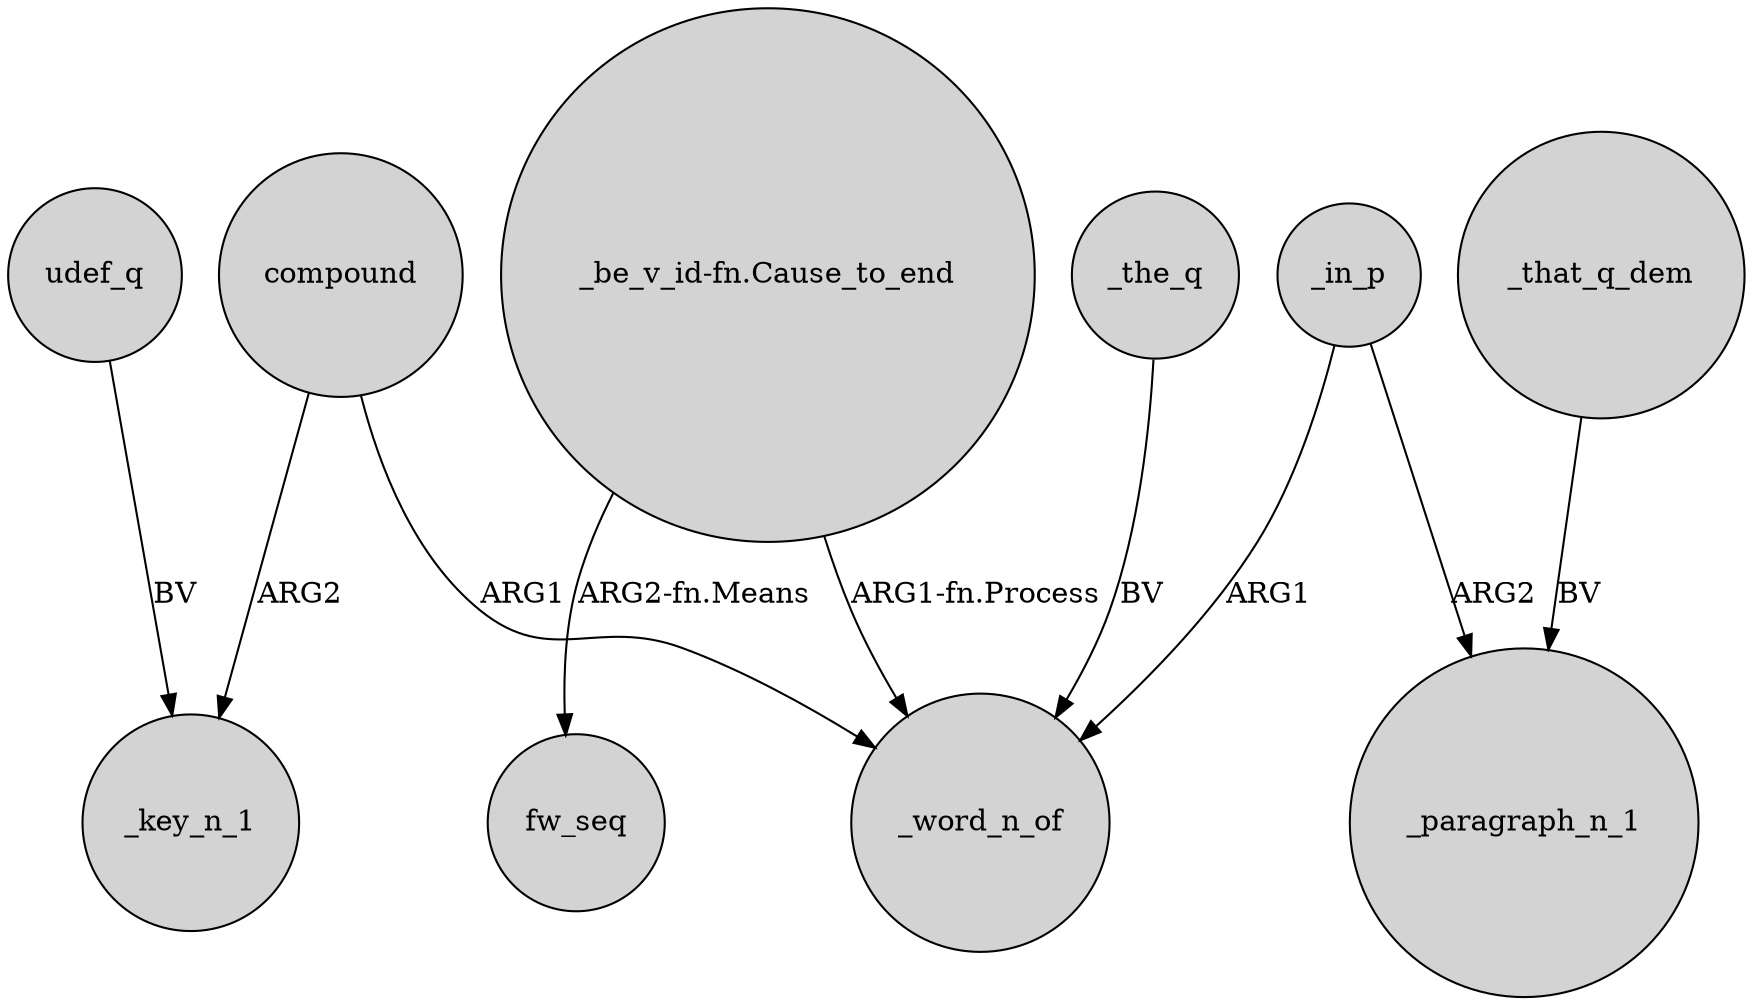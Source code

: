 digraph {
	node [shape=circle style=filled]
	"_be_v_id-fn.Cause_to_end" -> fw_seq [label="ARG2-fn.Means"]
	compound -> _word_n_of [label=ARG1]
	udef_q -> _key_n_1 [label=BV]
	"_be_v_id-fn.Cause_to_end" -> _word_n_of [label="ARG1-fn.Process"]
	_that_q_dem -> _paragraph_n_1 [label=BV]
	_the_q -> _word_n_of [label=BV]
	_in_p -> _word_n_of [label=ARG1]
	_in_p -> _paragraph_n_1 [label=ARG2]
	compound -> _key_n_1 [label=ARG2]
}
